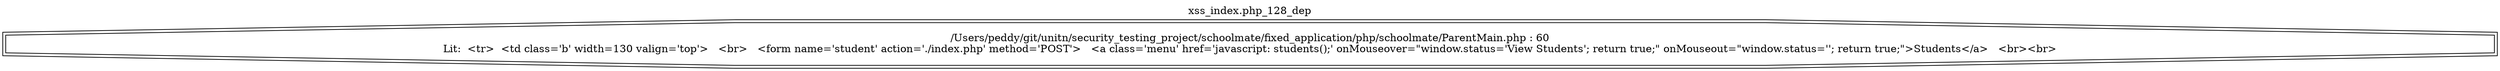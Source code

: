 digraph cfg {
  label="xss_index.php_128_dep";
  labelloc=t;
  n1 [shape=doubleoctagon, label="/Users/peddy/git/unitn/security_testing_project/schoolmate/fixed_application/php/schoolmate/ParentMain.php : 60\nLit:  <tr>  <td class='b' width=130 valign='top'>   <br>   <form name='student' action='./index.php' method='POST'>   <a class='menu' href='javascript: students();' onMouseover=\"window.status='View Students'; return true;\" onMouseout=\"window.status=''; return true;\">Students</a>   <br><br>\n"];
}
